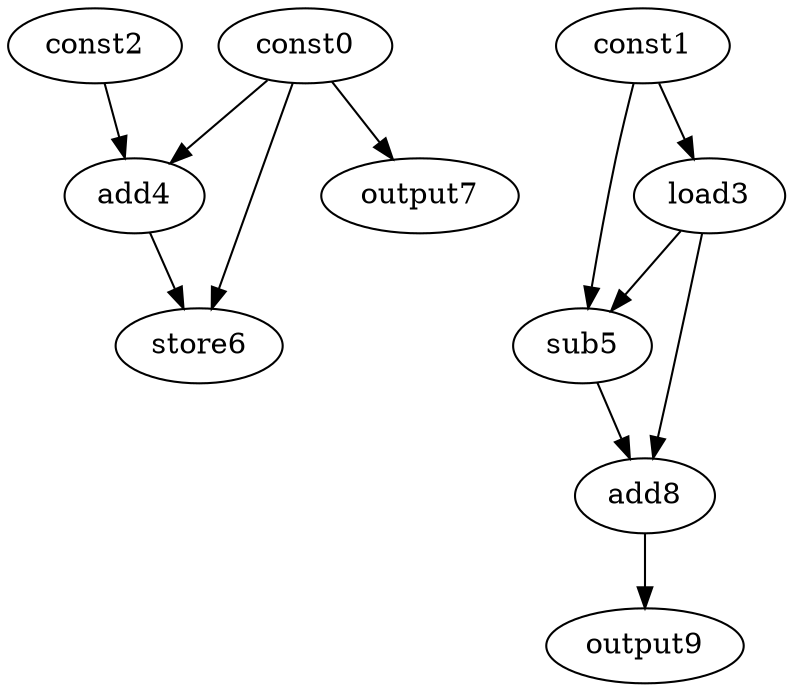 digraph G { 
const0[opcode=const]; 
const1[opcode=const]; 
const2[opcode=const]; 
load3[opcode=load]; 
add4[opcode=add]; 
sub5[opcode=sub]; 
store6[opcode=store]; 
output7[opcode=output]; 
add8[opcode=add]; 
output9[opcode=output]; 
const1->load3[operand=0];
const0->add4[operand=0];
const2->add4[operand=1];
const0->output7[operand=0];
const1->sub5[operand=0];
load3->sub5[operand=1];
const0->store6[operand=0];
add4->store6[operand=1];
load3->add8[operand=0];
sub5->add8[operand=1];
add8->output9[operand=0];
}
